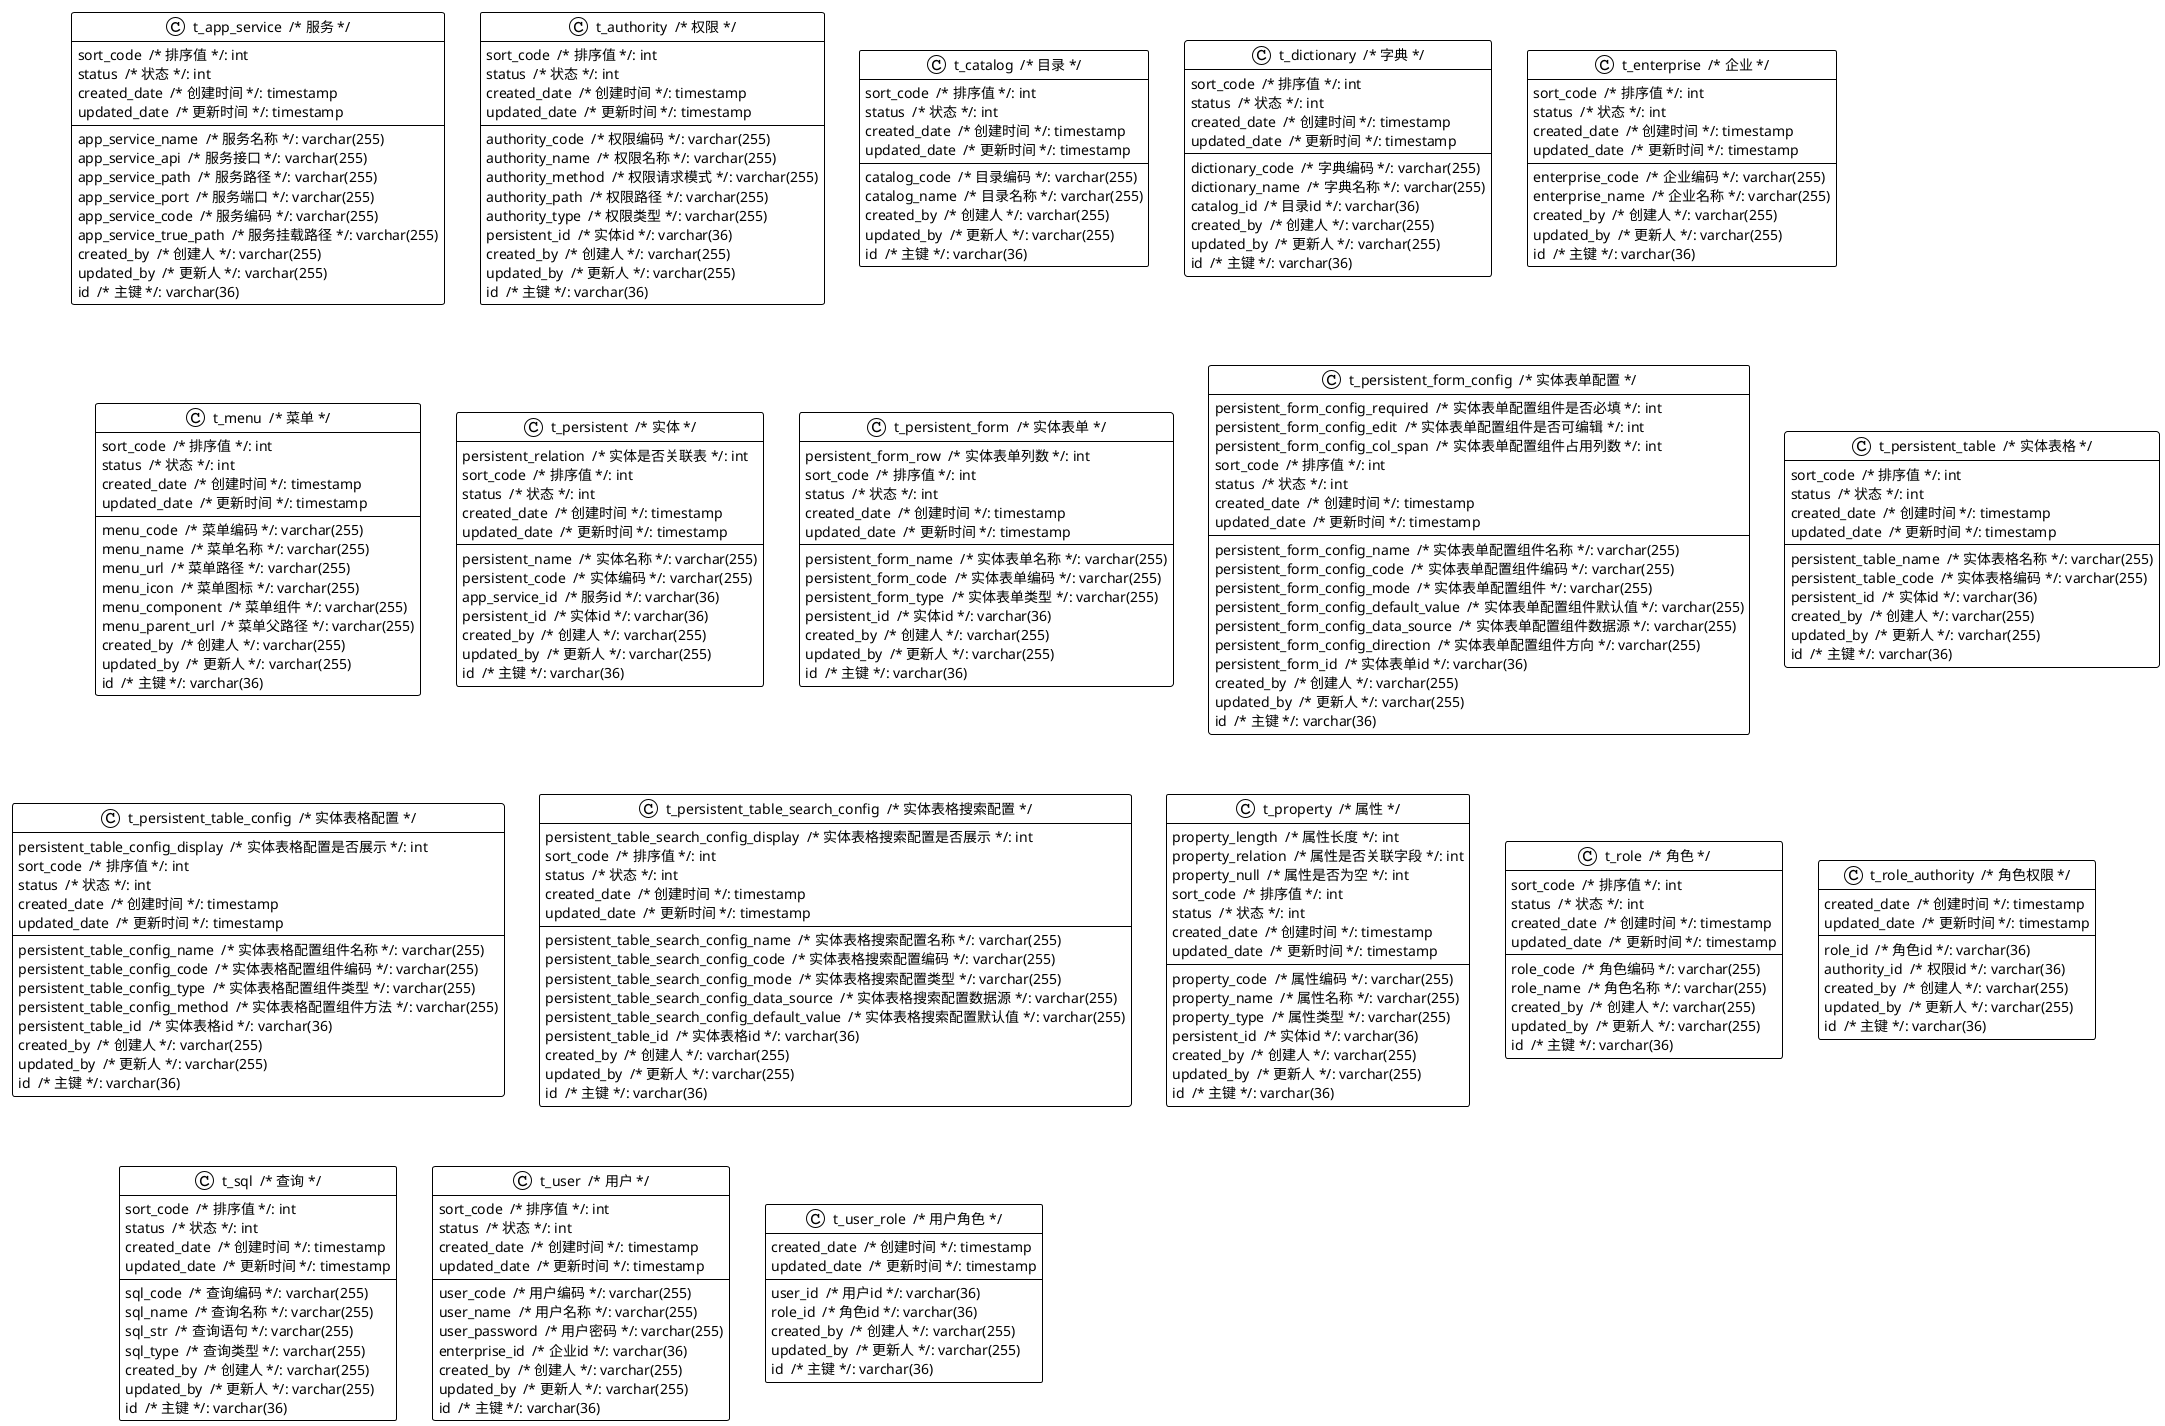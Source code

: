 @startuml

!theme plain
top to bottom direction
skinparam linetype ortho

class node10 as "t_app_service  /* 服务 */" {
   app_service_name  /* 服务名称 */: varchar(255)
   app_service_api  /* 服务接口 */: varchar(255)
   app_service_path  /* 服务路径 */: varchar(255)
   app_service_port  /* 服务端口 */: varchar(255)
   app_service_code  /* 服务编码 */: varchar(255)
   app_service_true_path  /* 服务挂载路径 */: varchar(255)
   sort_code  /* 排序值 */: int
   status  /* 状态 */: int
   created_date  /* 创建时间 */: timestamp
   created_by  /* 创建人 */: varchar(255)
   updated_date  /* 更新时间 */: timestamp
   updated_by  /* 更新人 */: varchar(255)
   id  /* 主键 */: varchar(36)
}
class node5 as "t_authority  /* 权限 */" {
   authority_code  /* 权限编码 */: varchar(255)
   authority_name  /* 权限名称 */: varchar(255)
   authority_method  /* 权限请求模式 */: varchar(255)
   authority_path  /* 权限路径 */: varchar(255)
   authority_type  /* 权限类型 */: varchar(255)
   persistent_id  /* 实体id */: varchar(36)
   sort_code  /* 排序值 */: int
   status  /* 状态 */: int
   created_date  /* 创建时间 */: timestamp
   created_by  /* 创建人 */: varchar(255)
   updated_date  /* 更新时间 */: timestamp
   updated_by  /* 更新人 */: varchar(255)
   id  /* 主键 */: varchar(36)
}
class node13 as "t_catalog  /* 目录 */" {
   catalog_code  /* 目录编码 */: varchar(255)
   catalog_name  /* 目录名称 */: varchar(255)
   sort_code  /* 排序值 */: int
   status  /* 状态 */: int
   created_date  /* 创建时间 */: timestamp
   created_by  /* 创建人 */: varchar(255)
   updated_date  /* 更新时间 */: timestamp
   updated_by  /* 更新人 */: varchar(255)
   id  /* 主键 */: varchar(36)
}
class node0 as "t_dictionary  /* 字典 */" {
   dictionary_code  /* 字典编码 */: varchar(255)
   dictionary_name  /* 字典名称 */: varchar(255)
   catalog_id  /* 目录id */: varchar(36)
   sort_code  /* 排序值 */: int
   status  /* 状态 */: int
   created_date  /* 创建时间 */: timestamp
   created_by  /* 创建人 */: varchar(255)
   updated_date  /* 更新时间 */: timestamp
   updated_by  /* 更新人 */: varchar(255)
   id  /* 主键 */: varchar(36)
}
class node8 as "t_enterprise  /* 企业 */" {
   enterprise_code  /* 企业编码 */: varchar(255)
   enterprise_name  /* 企业名称 */: varchar(255)
   sort_code  /* 排序值 */: int
   status  /* 状态 */: int
   created_date  /* 创建时间 */: timestamp
   created_by  /* 创建人 */: varchar(255)
   updated_date  /* 更新时间 */: timestamp
   updated_by  /* 更新人 */: varchar(255)
   id  /* 主键 */: varchar(36)
}
class node17 as "t_menu  /* 菜单 */" {
   menu_code  /* 菜单编码 */: varchar(255)
   menu_name  /* 菜单名称 */: varchar(255)
   menu_url  /* 菜单路径 */: varchar(255)
   menu_icon  /* 菜单图标 */: varchar(255)
   menu_component  /* 菜单组件 */: varchar(255)
   menu_parent_url  /* 菜单父路径 */: varchar(255)
   sort_code  /* 排序值 */: int
   status  /* 状态 */: int
   created_date  /* 创建时间 */: timestamp
   created_by  /* 创建人 */: varchar(255)
   updated_date  /* 更新时间 */: timestamp
   updated_by  /* 更新人 */: varchar(255)
   id  /* 主键 */: varchar(36)
}
class node3 as "t_persistent  /* 实体 */" {
   persistent_name  /* 实体名称 */: varchar(255)
   persistent_code  /* 实体编码 */: varchar(255)
   persistent_relation  /* 实体是否关联表 */: int
   app_service_id  /* 服务id */: varchar(36)
   persistent_id  /* 实体id */: varchar(36)
   sort_code  /* 排序值 */: int
   status  /* 状态 */: int
   created_date  /* 创建时间 */: timestamp
   created_by  /* 创建人 */: varchar(255)
   updated_date  /* 更新时间 */: timestamp
   updated_by  /* 更新人 */: varchar(255)
   id  /* 主键 */: varchar(36)
}
class node12 as "t_persistent_form  /* 实体表单 */" {
   persistent_form_name  /* 实体表单名称 */: varchar(255)
   persistent_form_code  /* 实体表单编码 */: varchar(255)
   persistent_form_type  /* 实体表单类型 */: varchar(255)
   persistent_form_row  /* 实体表单列数 */: int
   persistent_id  /* 实体id */: varchar(36)
   sort_code  /* 排序值 */: int
   status  /* 状态 */: int
   created_date  /* 创建时间 */: timestamp
   created_by  /* 创建人 */: varchar(255)
   updated_date  /* 更新时间 */: timestamp
   updated_by  /* 更新人 */: varchar(255)
   id  /* 主键 */: varchar(36)
}
class node2 as "t_persistent_form_config  /* 实体表单配置 */" {
   persistent_form_config_name  /* 实体表单配置组件名称 */: varchar(255)
   persistent_form_config_code  /* 实体表单配置组件编码 */: varchar(255)
   persistent_form_config_mode  /* 实体表单配置组件 */: varchar(255)
   persistent_form_config_required  /* 实体表单配置组件是否必填 */: int
   persistent_form_config_default_value  /* 实体表单配置组件默认值 */: varchar(255)
   persistent_form_config_data_source  /* 实体表单配置组件数据源 */: varchar(255)
   persistent_form_config_direction  /* 实体表单配置组件方向 */: varchar(255)
   persistent_form_config_edit  /* 实体表单配置组件是否可编辑 */: int
   persistent_form_config_col_span  /* 实体表单配置组件占用列数 */: int
   persistent_form_id  /* 实体表单id */: varchar(36)
   sort_code  /* 排序值 */: int
   status  /* 状态 */: int
   created_date  /* 创建时间 */: timestamp
   created_by  /* 创建人 */: varchar(255)
   updated_date  /* 更新时间 */: timestamp
   updated_by  /* 更新人 */: varchar(255)
   id  /* 主键 */: varchar(36)
}
class node9 as "t_persistent_table  /* 实体表格 */" {
   persistent_table_name  /* 实体表格名称 */: varchar(255)
   persistent_table_code  /* 实体表格编码 */: varchar(255)
   persistent_id  /* 实体id */: varchar(36)
   sort_code  /* 排序值 */: int
   status  /* 状态 */: int
   created_date  /* 创建时间 */: timestamp
   created_by  /* 创建人 */: varchar(255)
   updated_date  /* 更新时间 */: timestamp
   updated_by  /* 更新人 */: varchar(255)
   id  /* 主键 */: varchar(36)
}
class node16 as "t_persistent_table_config  /* 实体表格配置 */" {
   persistent_table_config_name  /* 实体表格配置组件名称 */: varchar(255)
   persistent_table_config_code  /* 实体表格配置组件编码 */: varchar(255)
   persistent_table_config_display  /* 实体表格配置是否展示 */: int
   persistent_table_config_type  /* 实体表格配置组件类型 */: varchar(255)
   persistent_table_config_method  /* 实体表格配置组件方法 */: varchar(255)
   persistent_table_id  /* 实体表格id */: varchar(36)
   sort_code  /* 排序值 */: int
   status  /* 状态 */: int
   created_date  /* 创建时间 */: timestamp
   created_by  /* 创建人 */: varchar(255)
   updated_date  /* 更新时间 */: timestamp
   updated_by  /* 更新人 */: varchar(255)
   id  /* 主键 */: varchar(36)
}
class node7 as "t_persistent_table_search_config  /* 实体表格搜索配置 */" {
   persistent_table_search_config_name  /* 实体表格搜索配置名称 */: varchar(255)
   persistent_table_search_config_code  /* 实体表格搜索配置编码 */: varchar(255)
   persistent_table_search_config_display  /* 实体表格搜索配置是否展示 */: int
   persistent_table_search_config_mode  /* 实体表格搜索配置类型 */: varchar(255)
   persistent_table_search_config_data_source  /* 实体表格搜索配置数据源 */: varchar(255)
   persistent_table_search_config_default_value  /* 实体表格搜索配置默认值 */: varchar(255)
   persistent_table_id  /* 实体表格id */: varchar(36)
   sort_code  /* 排序值 */: int
   status  /* 状态 */: int
   created_date  /* 创建时间 */: timestamp
   created_by  /* 创建人 */: varchar(255)
   updated_date  /* 更新时间 */: timestamp
   updated_by  /* 更新人 */: varchar(255)
   id  /* 主键 */: varchar(36)
}
class node6 as "t_property  /* 属性 */" {
   property_code  /* 属性编码 */: varchar(255)
   property_name  /* 属性名称 */: varchar(255)
   property_length  /* 属性长度 */: int
   property_type  /* 属性类型 */: varchar(255)
   property_relation  /* 属性是否关联字段 */: int
   property_null  /* 属性是否为空 */: int
   persistent_id  /* 实体id */: varchar(36)
   sort_code  /* 排序值 */: int
   status  /* 状态 */: int
   created_date  /* 创建时间 */: timestamp
   created_by  /* 创建人 */: varchar(255)
   updated_date  /* 更新时间 */: timestamp
   updated_by  /* 更新人 */: varchar(255)
   id  /* 主键 */: varchar(36)
}
class node14 as "t_role  /* 角色 */" {
   role_code  /* 角色编码 */: varchar(255)
   role_name  /* 角色名称 */: varchar(255)
   sort_code  /* 排序值 */: int
   status  /* 状态 */: int
   created_date  /* 创建时间 */: timestamp
   created_by  /* 创建人 */: varchar(255)
   updated_date  /* 更新时间 */: timestamp
   updated_by  /* 更新人 */: varchar(255)
   id  /* 主键 */: varchar(36)
}
class node4 as "t_role_authority  /* 角色权限 */" {
   role_id  /* 角色id */: varchar(36)
   authority_id  /* 权限id */: varchar(36)
   created_date  /* 创建时间 */: timestamp
   created_by  /* 创建人 */: varchar(255)
   updated_date  /* 更新时间 */: timestamp
   updated_by  /* 更新人 */: varchar(255)
   id  /* 主键 */: varchar(36)
}
class node1 as "t_sql  /* 查询 */" {
   sql_code  /* 查询编码 */: varchar(255)
   sql_name  /* 查询名称 */: varchar(255)
   sql_str  /* 查询语句 */: varchar(255)
   sql_type  /* 查询类型 */: varchar(255)
   sort_code  /* 排序值 */: int
   status  /* 状态 */: int
   created_date  /* 创建时间 */: timestamp
   created_by  /* 创建人 */: varchar(255)
   updated_date  /* 更新时间 */: timestamp
   updated_by  /* 更新人 */: varchar(255)
   id  /* 主键 */: varchar(36)
}
class node11 as "t_user  /* 用户 */" {
   user_code  /* 用户编码 */: varchar(255)
   user_name  /* 用户名称 */: varchar(255)
   user_password  /* 用户密码 */: varchar(255)
   enterprise_id  /* 企业id */: varchar(36)
   sort_code  /* 排序值 */: int
   status  /* 状态 */: int
   created_date  /* 创建时间 */: timestamp
   created_by  /* 创建人 */: varchar(255)
   updated_date  /* 更新时间 */: timestamp
   updated_by  /* 更新人 */: varchar(255)
   id  /* 主键 */: varchar(36)
}
class node15 as "t_user_role  /* 用户角色 */" {
   user_id  /* 用户id */: varchar(36)
   role_id  /* 角色id */: varchar(36)
   created_date  /* 创建时间 */: timestamp
   created_by  /* 创建人 */: varchar(255)
   updated_date  /* 更新时间 */: timestamp
   updated_by  /* 更新人 */: varchar(255)
   id  /* 主键 */: varchar(36)
}

@enduml
